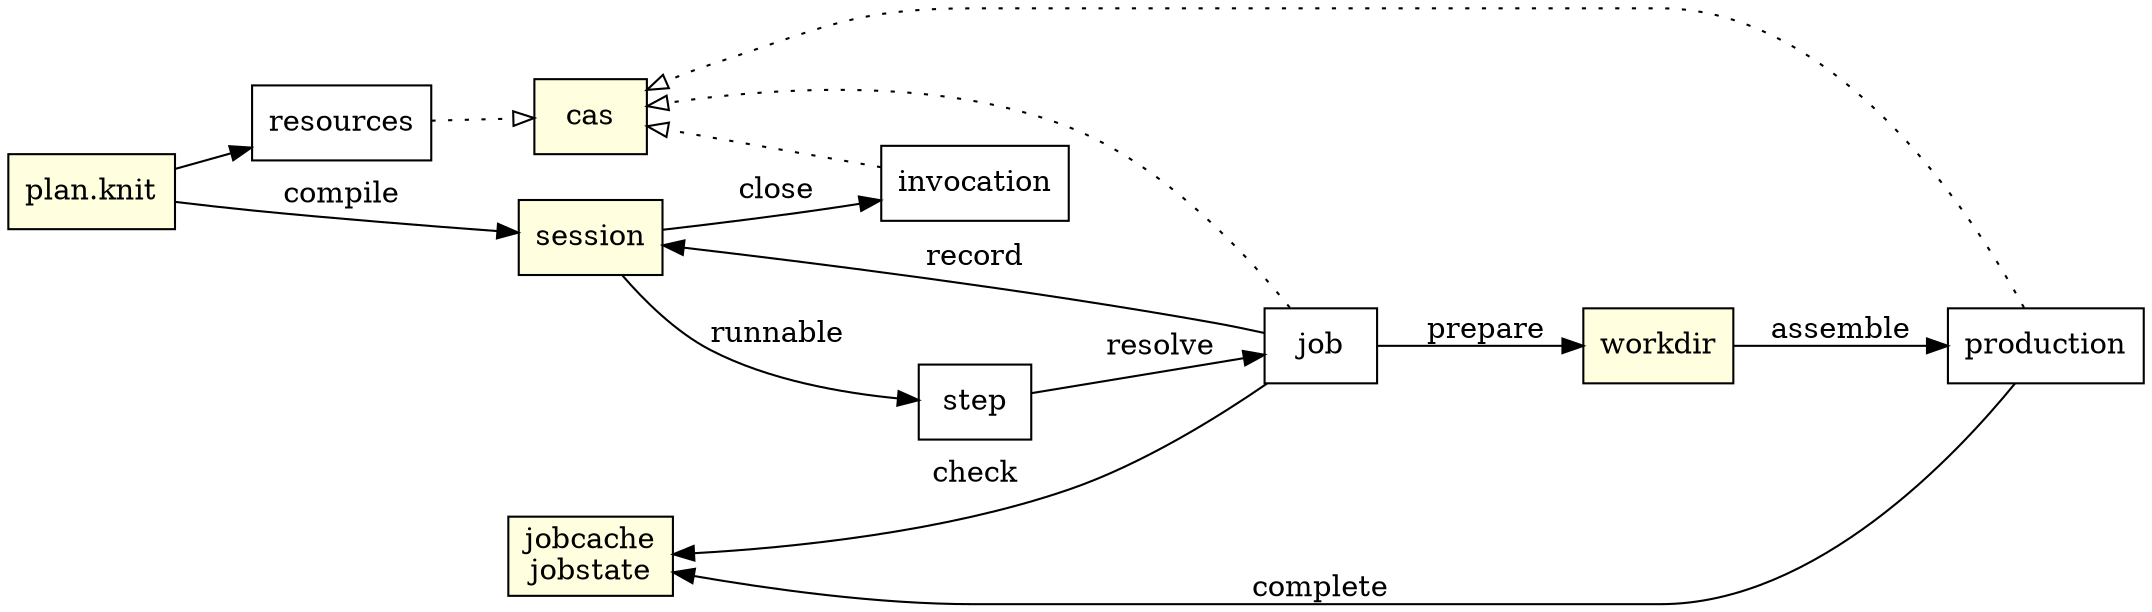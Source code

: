 digraph {
    rankdir=LR;
    node [shape=box];

    {
        node [style=filled,fillcolor=lightyellow];

        // session canonicalization to detect duplicate flows?
        "plan.knit";
        {
            rank=same;
            // .knit/sessions/xxxx
            session;
            // .knit/cas/xx/yyyy
            cas;
            // .knit/jobcache/xx/yyyy
            // .knit/jobcache/xx/yyyy.pending
            jobcache [label="jobcache\njobstate"];
        }
        // .knit/workdirs/xx/yyyy/root
        // .knit/workdirs/xx/yyyy/pid
        workdir;
    }

    "plan.knit" -> session [label=compile];
    "plan.knit" -> resources;
    step -> job [label=resolve];
    job -> session [label=record];
    job -> jobcache [label=check];
    session -> step [label=runnable];
    session -> invocation [label=close];

    // dispatch
    job -> workdir [label=prepare];
    workdir -> production [label=assemble];
    production -> jobcache [label=complete];

    {
        edge [style=dotted,arrowhead=empty];
        resources -> cas;
        job -> cas;
        production -> cas;
        invocation -> cas;
    }
}

